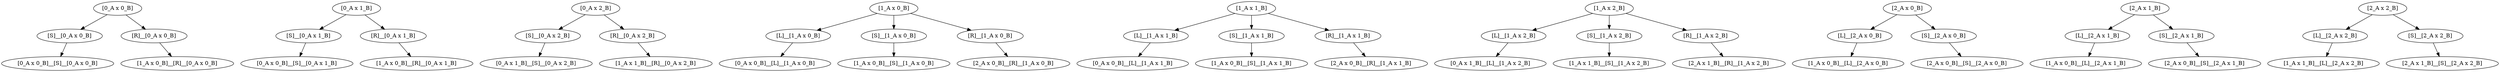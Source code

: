 strict digraph  {
"[0_A x 0_B]";
"[S]__[0_A x 0_B]";
"[0_A x 0_B]__[S]__[0_A x 0_B]";
"[R]__[0_A x 0_B]";
"[1_A x 0_B]__[R]__[0_A x 0_B]";
"[0_A x 1_B]";
"[S]__[0_A x 1_B]";
"[0_A x 0_B]__[S]__[0_A x 1_B]";
"[R]__[0_A x 1_B]";
"[1_A x 0_B]__[R]__[0_A x 1_B]";
"[0_A x 2_B]";
"[S]__[0_A x 2_B]";
"[0_A x 1_B]__[S]__[0_A x 2_B]";
"[R]__[0_A x 2_B]";
"[1_A x 1_B]__[R]__[0_A x 2_B]";
"[1_A x 0_B]";
"[L]__[1_A x 0_B]";
"[0_A x 0_B]__[L]__[1_A x 0_B]";
"[S]__[1_A x 0_B]";
"[1_A x 0_B]__[S]__[1_A x 0_B]";
"[R]__[1_A x 0_B]";
"[2_A x 0_B]__[R]__[1_A x 0_B]";
"[1_A x 1_B]";
"[L]__[1_A x 1_B]";
"[0_A x 0_B]__[L]__[1_A x 1_B]";
"[S]__[1_A x 1_B]";
"[1_A x 0_B]__[S]__[1_A x 1_B]";
"[R]__[1_A x 1_B]";
"[2_A x 0_B]__[R]__[1_A x 1_B]";
"[1_A x 2_B]";
"[L]__[1_A x 2_B]";
"[0_A x 1_B]__[L]__[1_A x 2_B]";
"[S]__[1_A x 2_B]";
"[1_A x 1_B]__[S]__[1_A x 2_B]";
"[R]__[1_A x 2_B]";
"[2_A x 1_B]__[R]__[1_A x 2_B]";
"[2_A x 0_B]";
"[L]__[2_A x 0_B]";
"[1_A x 0_B]__[L]__[2_A x 0_B]";
"[S]__[2_A x 0_B]";
"[2_A x 0_B]__[S]__[2_A x 0_B]";
"[2_A x 1_B]";
"[L]__[2_A x 1_B]";
"[1_A x 0_B]__[L]__[2_A x 1_B]";
"[S]__[2_A x 1_B]";
"[2_A x 0_B]__[S]__[2_A x 1_B]";
"[2_A x 2_B]";
"[L]__[2_A x 2_B]";
"[1_A x 1_B]__[L]__[2_A x 2_B]";
"[S]__[2_A x 2_B]";
"[2_A x 1_B]__[S]__[2_A x 2_B]";
"[0_A x 0_B]" -> "[S]__[0_A x 0_B]";
"[0_A x 0_B]" -> "[R]__[0_A x 0_B]";
"[S]__[0_A x 0_B]" -> "[0_A x 0_B]__[S]__[0_A x 0_B]"  [weight=1];
"[R]__[0_A x 0_B]" -> "[1_A x 0_B]__[R]__[0_A x 0_B]"  [weight=1];
"[0_A x 1_B]" -> "[S]__[0_A x 1_B]";
"[0_A x 1_B]" -> "[R]__[0_A x 1_B]";
"[S]__[0_A x 1_B]" -> "[0_A x 0_B]__[S]__[0_A x 1_B]"  [weight=1];
"[R]__[0_A x 1_B]" -> "[1_A x 0_B]__[R]__[0_A x 1_B]"  [weight=1];
"[0_A x 2_B]" -> "[S]__[0_A x 2_B]";
"[0_A x 2_B]" -> "[R]__[0_A x 2_B]";
"[S]__[0_A x 2_B]" -> "[0_A x 1_B]__[S]__[0_A x 2_B]"  [weight=1];
"[R]__[0_A x 2_B]" -> "[1_A x 1_B]__[R]__[0_A x 2_B]"  [weight=1];
"[1_A x 0_B]" -> "[L]__[1_A x 0_B]";
"[1_A x 0_B]" -> "[S]__[1_A x 0_B]";
"[1_A x 0_B]" -> "[R]__[1_A x 0_B]";
"[L]__[1_A x 0_B]" -> "[0_A x 0_B]__[L]__[1_A x 0_B]"  [weight=1];
"[S]__[1_A x 0_B]" -> "[1_A x 0_B]__[S]__[1_A x 0_B]"  [weight=1];
"[R]__[1_A x 0_B]" -> "[2_A x 0_B]__[R]__[1_A x 0_B]"  [weight=1];
"[1_A x 1_B]" -> "[L]__[1_A x 1_B]";
"[1_A x 1_B]" -> "[S]__[1_A x 1_B]";
"[1_A x 1_B]" -> "[R]__[1_A x 1_B]";
"[L]__[1_A x 1_B]" -> "[0_A x 0_B]__[L]__[1_A x 1_B]"  [weight=1];
"[S]__[1_A x 1_B]" -> "[1_A x 0_B]__[S]__[1_A x 1_B]"  [weight=1];
"[R]__[1_A x 1_B]" -> "[2_A x 0_B]__[R]__[1_A x 1_B]"  [weight=1];
"[1_A x 2_B]" -> "[L]__[1_A x 2_B]";
"[1_A x 2_B]" -> "[S]__[1_A x 2_B]";
"[1_A x 2_B]" -> "[R]__[1_A x 2_B]";
"[L]__[1_A x 2_B]" -> "[0_A x 1_B]__[L]__[1_A x 2_B]"  [weight=1];
"[S]__[1_A x 2_B]" -> "[1_A x 1_B]__[S]__[1_A x 2_B]"  [weight=1];
"[R]__[1_A x 2_B]" -> "[2_A x 1_B]__[R]__[1_A x 2_B]"  [weight=1];
"[2_A x 0_B]" -> "[L]__[2_A x 0_B]";
"[2_A x 0_B]" -> "[S]__[2_A x 0_B]";
"[L]__[2_A x 0_B]" -> "[1_A x 0_B]__[L]__[2_A x 0_B]"  [weight=1];
"[S]__[2_A x 0_B]" -> "[2_A x 0_B]__[S]__[2_A x 0_B]"  [weight=1];
"[2_A x 1_B]" -> "[L]__[2_A x 1_B]";
"[2_A x 1_B]" -> "[S]__[2_A x 1_B]";
"[L]__[2_A x 1_B]" -> "[1_A x 0_B]__[L]__[2_A x 1_B]"  [weight=1];
"[S]__[2_A x 1_B]" -> "[2_A x 0_B]__[S]__[2_A x 1_B]"  [weight=1];
"[2_A x 2_B]" -> "[L]__[2_A x 2_B]";
"[2_A x 2_B]" -> "[S]__[2_A x 2_B]";
"[L]__[2_A x 2_B]" -> "[1_A x 1_B]__[L]__[2_A x 2_B]"  [weight=1];
"[S]__[2_A x 2_B]" -> "[2_A x 1_B]__[S]__[2_A x 2_B]"  [weight=1];
}
